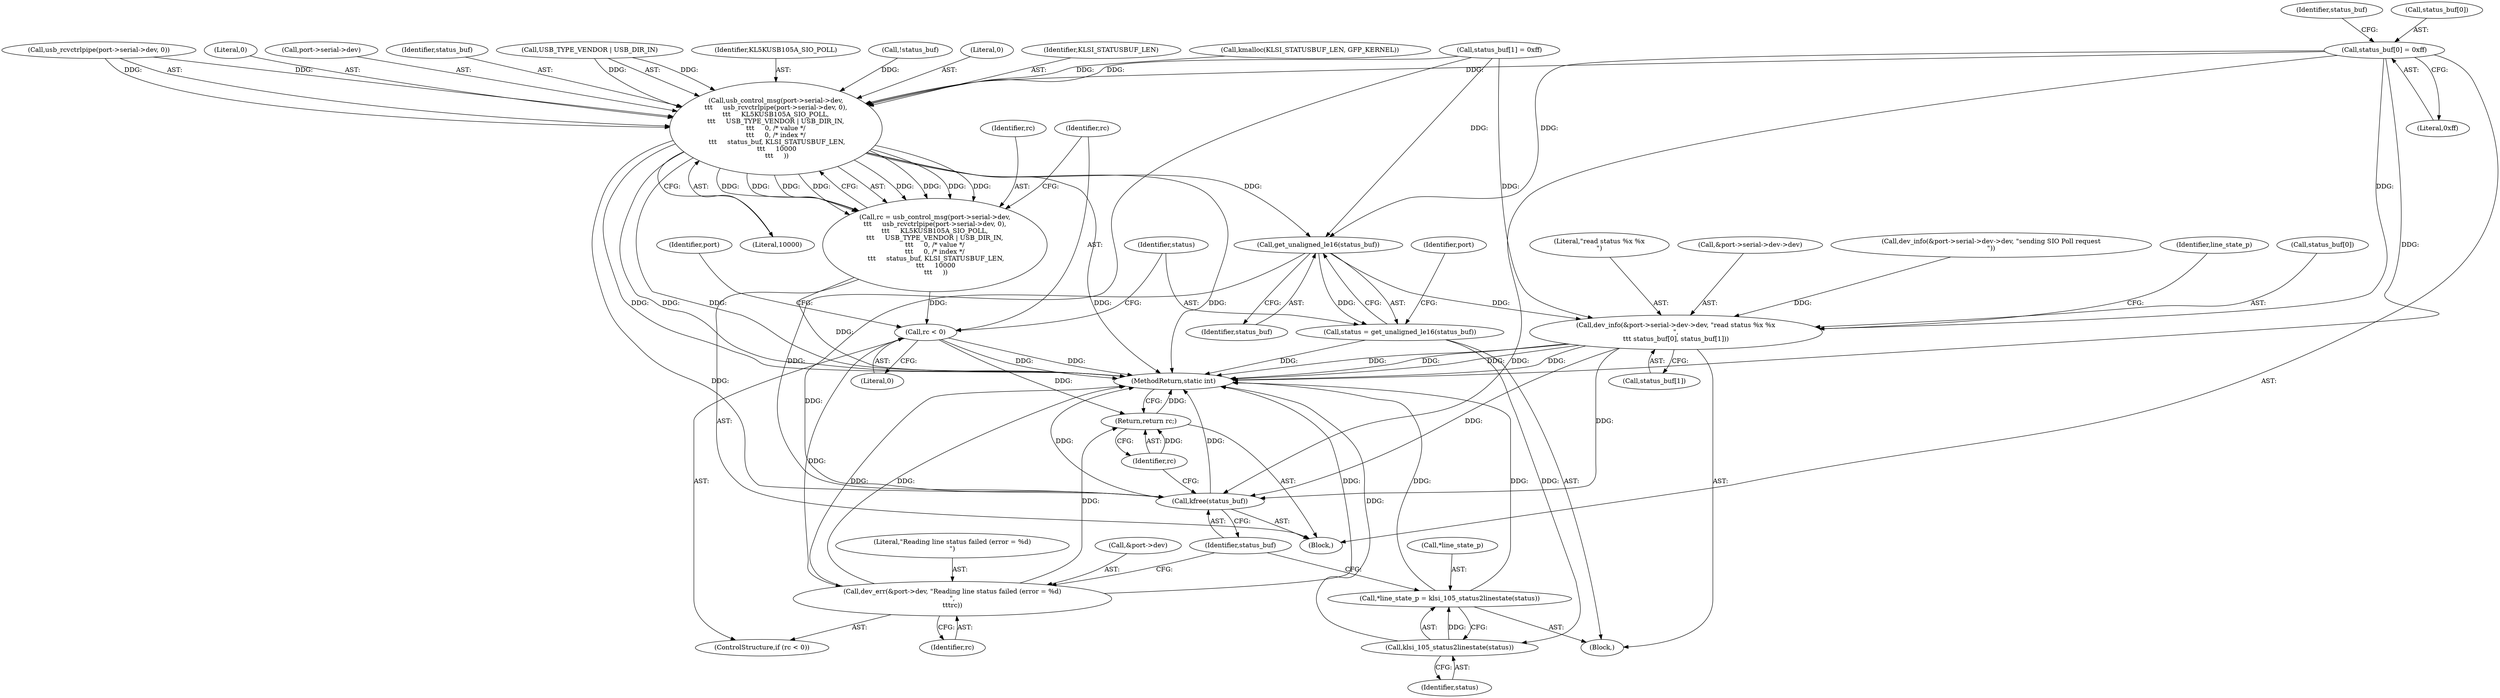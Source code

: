 digraph "1_linux_146cc8a17a3b4996f6805ee5c080e7101277c410@array" {
"1000130" [label="(Call,status_buf[0] = 0xff)"];
"1000142" [label="(Call,usb_control_msg(port->serial->dev,\n\t\t\t     usb_rcvctrlpipe(port->serial->dev, 0),\n\t\t\t     KL5KUSB105A_SIO_POLL,\n\t\t\t     USB_TYPE_VENDOR | USB_DIR_IN,\n\t\t\t     0, /* value */\n\t\t\t     0, /* index */\n \t\t\t     status_buf, KLSI_STATUSBUF_LEN,\n \t\t\t     10000\n \t\t\t     ))"];
"1000140" [label="(Call,rc = usb_control_msg(port->serial->dev,\n\t\t\t     usb_rcvctrlpipe(port->serial->dev, 0),\n\t\t\t     KL5KUSB105A_SIO_POLL,\n\t\t\t     USB_TYPE_VENDOR | USB_DIR_IN,\n\t\t\t     0, /* value */\n\t\t\t     0, /* index */\n \t\t\t     status_buf, KLSI_STATUSBUF_LEN,\n \t\t\t     10000\n \t\t\t     ))"];
"1000165" [label="(Call,rc < 0)"];
"1000168" [label="(Call,dev_err(&port->dev, \"Reading line status failed (error = %d)\n\",\n\t\t\trc))"];
"1000204" [label="(Return,return rc;)"];
"1000179" [label="(Call,get_unaligned_le16(status_buf))"];
"1000177" [label="(Call,status = get_unaligned_le16(status_buf))"];
"1000200" [label="(Call,klsi_105_status2linestate(status))"];
"1000197" [label="(Call,*line_state_p = klsi_105_status2linestate(status))"];
"1000181" [label="(Call,dev_info(&port->serial->dev->dev, \"read status %x %x\n\",\n\t\t\t status_buf[0], status_buf[1]))"];
"1000202" [label="(Call,kfree(status_buf))"];
"1000204" [label="(Return,return rc;)"];
"1000143" [label="(Call,port->serial->dev)"];
"1000173" [label="(Literal,\"Reading line status failed (error = %d)\n\")"];
"1000161" [label="(Identifier,status_buf)"];
"1000190" [label="(Literal,\"read status %x %x\n\")"];
"1000177" [label="(Call,status = get_unaligned_le16(status_buf))"];
"1000194" [label="(Call,status_buf[1])"];
"1000156" [label="(Call,USB_TYPE_VENDOR | USB_DIR_IN)"];
"1000137" [label="(Identifier,status_buf)"];
"1000168" [label="(Call,dev_err(&port->dev, \"Reading line status failed (error = %d)\n\",\n\t\t\trc))"];
"1000141" [label="(Identifier,rc)"];
"1000200" [label="(Call,klsi_105_status2linestate(status))"];
"1000134" [label="(Literal,0xff)"];
"1000186" [label="(Identifier,port)"];
"1000203" [label="(Identifier,status_buf)"];
"1000155" [label="(Identifier,KL5KUSB105A_SIO_POLL)"];
"1000125" [label="(Call,!status_buf)"];
"1000166" [label="(Identifier,rc)"];
"1000164" [label="(ControlStructure,if (rc < 0))"];
"1000174" [label="(Identifier,rc)"];
"1000182" [label="(Call,&port->serial->dev->dev)"];
"1000159" [label="(Literal,0)"];
"1000198" [label="(Call,*line_state_p)"];
"1000142" [label="(Call,usb_control_msg(port->serial->dev,\n\t\t\t     usb_rcvctrlpipe(port->serial->dev, 0),\n\t\t\t     KL5KUSB105A_SIO_POLL,\n\t\t\t     USB_TYPE_VENDOR | USB_DIR_IN,\n\t\t\t     0, /* value */\n\t\t\t     0, /* index */\n \t\t\t     status_buf, KLSI_STATUSBUF_LEN,\n \t\t\t     10000\n \t\t\t     ))"];
"1000140" [label="(Call,rc = usb_control_msg(port->serial->dev,\n\t\t\t     usb_rcvctrlpipe(port->serial->dev, 0),\n\t\t\t     KL5KUSB105A_SIO_POLL,\n\t\t\t     USB_TYPE_VENDOR | USB_DIR_IN,\n\t\t\t     0, /* value */\n\t\t\t     0, /* index */\n \t\t\t     status_buf, KLSI_STATUSBUF_LEN,\n \t\t\t     10000\n \t\t\t     ))"];
"1000105" [label="(Block,)"];
"1000162" [label="(Identifier,KLSI_STATUSBUF_LEN)"];
"1000191" [label="(Call,status_buf[0])"];
"1000171" [label="(Identifier,port)"];
"1000197" [label="(Call,*line_state_p = klsi_105_status2linestate(status))"];
"1000178" [label="(Identifier,status)"];
"1000130" [label="(Call,status_buf[0] = 0xff)"];
"1000205" [label="(Identifier,rc)"];
"1000201" [label="(Identifier,status)"];
"1000176" [label="(Block,)"];
"1000135" [label="(Call,status_buf[1] = 0xff)"];
"1000121" [label="(Call,kmalloc(KLSI_STATUSBUF_LEN, GFP_KERNEL))"];
"1000206" [label="(MethodReturn,static int)"];
"1000148" [label="(Call,usb_rcvctrlpipe(port->serial->dev, 0))"];
"1000180" [label="(Identifier,status_buf)"];
"1000163" [label="(Literal,10000)"];
"1000109" [label="(Call,dev_info(&port->serial->dev->dev, \"sending SIO Poll request\n\"))"];
"1000160" [label="(Literal,0)"];
"1000179" [label="(Call,get_unaligned_le16(status_buf))"];
"1000181" [label="(Call,dev_info(&port->serial->dev->dev, \"read status %x %x\n\",\n\t\t\t status_buf[0], status_buf[1]))"];
"1000131" [label="(Call,status_buf[0])"];
"1000202" [label="(Call,kfree(status_buf))"];
"1000167" [label="(Literal,0)"];
"1000199" [label="(Identifier,line_state_p)"];
"1000169" [label="(Call,&port->dev)"];
"1000165" [label="(Call,rc < 0)"];
"1000130" -> "1000105"  [label="AST: "];
"1000130" -> "1000134"  [label="CFG: "];
"1000131" -> "1000130"  [label="AST: "];
"1000134" -> "1000130"  [label="AST: "];
"1000137" -> "1000130"  [label="CFG: "];
"1000130" -> "1000206"  [label="DDG: "];
"1000130" -> "1000142"  [label="DDG: "];
"1000130" -> "1000179"  [label="DDG: "];
"1000130" -> "1000181"  [label="DDG: "];
"1000130" -> "1000202"  [label="DDG: "];
"1000142" -> "1000140"  [label="AST: "];
"1000142" -> "1000163"  [label="CFG: "];
"1000143" -> "1000142"  [label="AST: "];
"1000148" -> "1000142"  [label="AST: "];
"1000155" -> "1000142"  [label="AST: "];
"1000156" -> "1000142"  [label="AST: "];
"1000159" -> "1000142"  [label="AST: "];
"1000160" -> "1000142"  [label="AST: "];
"1000161" -> "1000142"  [label="AST: "];
"1000162" -> "1000142"  [label="AST: "];
"1000163" -> "1000142"  [label="AST: "];
"1000140" -> "1000142"  [label="CFG: "];
"1000142" -> "1000206"  [label="DDG: "];
"1000142" -> "1000206"  [label="DDG: "];
"1000142" -> "1000206"  [label="DDG: "];
"1000142" -> "1000206"  [label="DDG: "];
"1000142" -> "1000206"  [label="DDG: "];
"1000142" -> "1000140"  [label="DDG: "];
"1000142" -> "1000140"  [label="DDG: "];
"1000142" -> "1000140"  [label="DDG: "];
"1000142" -> "1000140"  [label="DDG: "];
"1000142" -> "1000140"  [label="DDG: "];
"1000142" -> "1000140"  [label="DDG: "];
"1000142" -> "1000140"  [label="DDG: "];
"1000142" -> "1000140"  [label="DDG: "];
"1000148" -> "1000142"  [label="DDG: "];
"1000148" -> "1000142"  [label="DDG: "];
"1000156" -> "1000142"  [label="DDG: "];
"1000156" -> "1000142"  [label="DDG: "];
"1000125" -> "1000142"  [label="DDG: "];
"1000135" -> "1000142"  [label="DDG: "];
"1000121" -> "1000142"  [label="DDG: "];
"1000142" -> "1000179"  [label="DDG: "];
"1000142" -> "1000202"  [label="DDG: "];
"1000140" -> "1000105"  [label="AST: "];
"1000141" -> "1000140"  [label="AST: "];
"1000166" -> "1000140"  [label="CFG: "];
"1000140" -> "1000206"  [label="DDG: "];
"1000140" -> "1000165"  [label="DDG: "];
"1000165" -> "1000164"  [label="AST: "];
"1000165" -> "1000167"  [label="CFG: "];
"1000166" -> "1000165"  [label="AST: "];
"1000167" -> "1000165"  [label="AST: "];
"1000171" -> "1000165"  [label="CFG: "];
"1000178" -> "1000165"  [label="CFG: "];
"1000165" -> "1000206"  [label="DDG: "];
"1000165" -> "1000206"  [label="DDG: "];
"1000165" -> "1000168"  [label="DDG: "];
"1000165" -> "1000204"  [label="DDG: "];
"1000168" -> "1000164"  [label="AST: "];
"1000168" -> "1000174"  [label="CFG: "];
"1000169" -> "1000168"  [label="AST: "];
"1000173" -> "1000168"  [label="AST: "];
"1000174" -> "1000168"  [label="AST: "];
"1000203" -> "1000168"  [label="CFG: "];
"1000168" -> "1000206"  [label="DDG: "];
"1000168" -> "1000206"  [label="DDG: "];
"1000168" -> "1000206"  [label="DDG: "];
"1000168" -> "1000204"  [label="DDG: "];
"1000204" -> "1000105"  [label="AST: "];
"1000204" -> "1000205"  [label="CFG: "];
"1000205" -> "1000204"  [label="AST: "];
"1000206" -> "1000204"  [label="CFG: "];
"1000204" -> "1000206"  [label="DDG: "];
"1000205" -> "1000204"  [label="DDG: "];
"1000179" -> "1000177"  [label="AST: "];
"1000179" -> "1000180"  [label="CFG: "];
"1000180" -> "1000179"  [label="AST: "];
"1000177" -> "1000179"  [label="CFG: "];
"1000179" -> "1000177"  [label="DDG: "];
"1000135" -> "1000179"  [label="DDG: "];
"1000179" -> "1000181"  [label="DDG: "];
"1000179" -> "1000202"  [label="DDG: "];
"1000177" -> "1000176"  [label="AST: "];
"1000178" -> "1000177"  [label="AST: "];
"1000186" -> "1000177"  [label="CFG: "];
"1000177" -> "1000206"  [label="DDG: "];
"1000177" -> "1000200"  [label="DDG: "];
"1000200" -> "1000197"  [label="AST: "];
"1000200" -> "1000201"  [label="CFG: "];
"1000201" -> "1000200"  [label="AST: "];
"1000197" -> "1000200"  [label="CFG: "];
"1000200" -> "1000206"  [label="DDG: "];
"1000200" -> "1000197"  [label="DDG: "];
"1000197" -> "1000176"  [label="AST: "];
"1000198" -> "1000197"  [label="AST: "];
"1000203" -> "1000197"  [label="CFG: "];
"1000197" -> "1000206"  [label="DDG: "];
"1000197" -> "1000206"  [label="DDG: "];
"1000181" -> "1000176"  [label="AST: "];
"1000181" -> "1000194"  [label="CFG: "];
"1000182" -> "1000181"  [label="AST: "];
"1000190" -> "1000181"  [label="AST: "];
"1000191" -> "1000181"  [label="AST: "];
"1000194" -> "1000181"  [label="AST: "];
"1000199" -> "1000181"  [label="CFG: "];
"1000181" -> "1000206"  [label="DDG: "];
"1000181" -> "1000206"  [label="DDG: "];
"1000181" -> "1000206"  [label="DDG: "];
"1000181" -> "1000206"  [label="DDG: "];
"1000109" -> "1000181"  [label="DDG: "];
"1000135" -> "1000181"  [label="DDG: "];
"1000181" -> "1000202"  [label="DDG: "];
"1000181" -> "1000202"  [label="DDG: "];
"1000202" -> "1000105"  [label="AST: "];
"1000202" -> "1000203"  [label="CFG: "];
"1000203" -> "1000202"  [label="AST: "];
"1000205" -> "1000202"  [label="CFG: "];
"1000202" -> "1000206"  [label="DDG: "];
"1000202" -> "1000206"  [label="DDG: "];
"1000135" -> "1000202"  [label="DDG: "];
}
